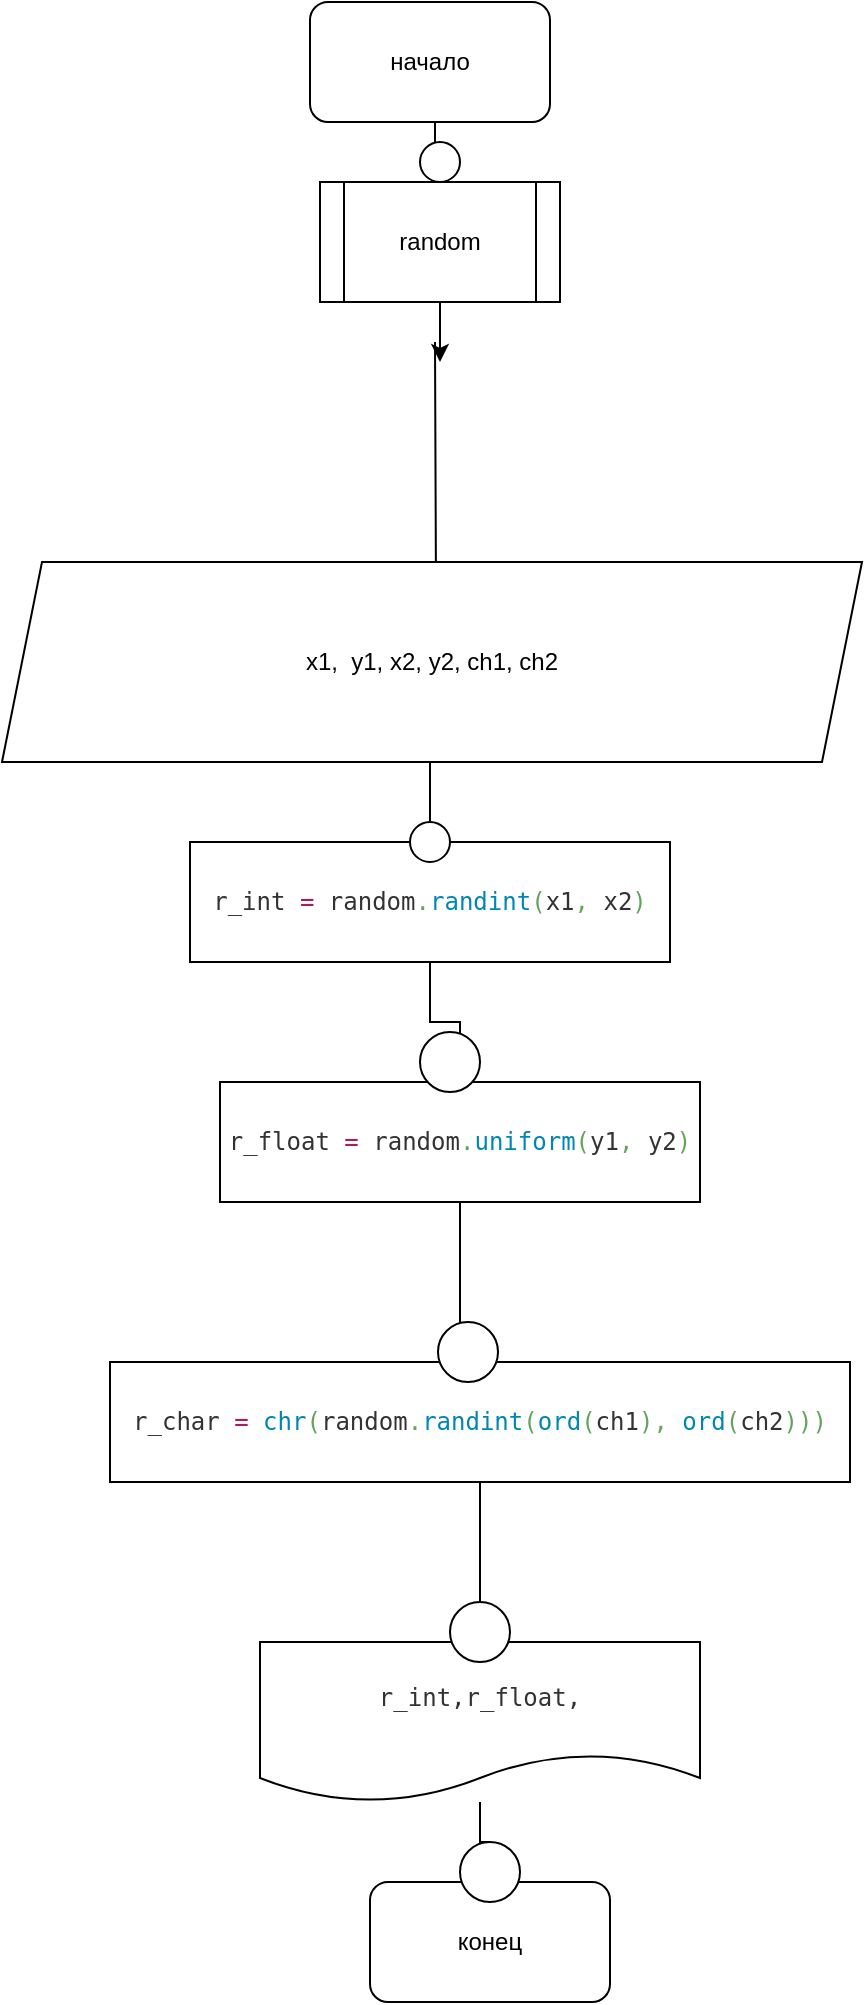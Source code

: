 <mxfile version="17.4.2" type="device"><diagram id="_6ty7ais7s_YJlyO94UW" name="Page-1"><mxGraphModel dx="868" dy="393" grid="1" gridSize="10" guides="1" tooltips="1" connect="1" arrows="1" fold="1" page="1" pageScale="1" pageWidth="827" pageHeight="1169" math="0" shadow="0"><root><mxCell id="0"/><mxCell id="1" parent="0"/><mxCell id="rN6mDpCtCXggrvxoOlsf-1" value="&lt;font style=&quot;vertical-align: inherit&quot;&gt;&lt;font style=&quot;vertical-align: inherit&quot;&gt;начало&lt;/font&gt;&lt;/font&gt;" style="rounded=1;whiteSpace=wrap;html=1;" vertex="1" parent="1"><mxGeometry x="320" y="40" width="120" height="60" as="geometry"/></mxCell><mxCell id="rN6mDpCtCXggrvxoOlsf-14" style="edgeStyle=orthogonalEdgeStyle;rounded=0;orthogonalLoop=1;jettySize=auto;html=1;entryX=0.5;entryY=0;entryDx=0;entryDy=0;" edge="1" parent="1" target="rN6mDpCtCXggrvxoOlsf-13"><mxGeometry relative="1" as="geometry"><mxPoint x="382.5" y="210" as="sourcePoint"/></mxGeometry></mxCell><mxCell id="rN6mDpCtCXggrvxoOlsf-41" style="edgeStyle=orthogonalEdgeStyle;rounded=0;orthogonalLoop=1;jettySize=auto;html=1;exitX=0.5;exitY=1;exitDx=0;exitDy=0;entryX=0.5;entryY=0;entryDx=0;entryDy=0;" edge="1" parent="1" source="rN6mDpCtCXggrvxoOlsf-13" target="rN6mDpCtCXggrvxoOlsf-15"><mxGeometry relative="1" as="geometry"/></mxCell><mxCell id="rN6mDpCtCXggrvxoOlsf-13" value="&lt;pre style=&quot;background-color: #ffffff ; color: #333333 ; font-family: &amp;#34;jetbrains mono&amp;#34; , monospace ; font-size: 9 8pt&quot;&gt;&lt;pre style=&quot;font-family: &amp;#34;jetbrains mono&amp;#34; , monospace&quot;&gt;&lt;pre style=&quot;font-family: &amp;#34;jetbrains mono&amp;#34; , monospace&quot;&gt;r_int &lt;span style=&quot;color: #a71d5d&quot;&gt;= &lt;/span&gt;random&lt;span style=&quot;color: #63a35c&quot;&gt;.&lt;/span&gt;&lt;span style=&quot;color: #0086b3&quot;&gt;randint&lt;/span&gt;&lt;span style=&quot;color: #63a35c&quot;&gt;(&lt;/span&gt;x1&lt;span style=&quot;color: #63a35c&quot;&gt;, &lt;/span&gt;x2&lt;span style=&quot;color: #63a35c&quot;&gt;)&lt;/span&gt;&lt;/pre&gt;&lt;/pre&gt;&lt;/pre&gt;" style="rounded=0;whiteSpace=wrap;html=1;" vertex="1" parent="1"><mxGeometry x="260" y="460" width="240" height="60" as="geometry"/></mxCell><mxCell id="rN6mDpCtCXggrvxoOlsf-56" style="edgeStyle=orthogonalEdgeStyle;rounded=0;orthogonalLoop=1;jettySize=auto;html=1;exitX=0.5;exitY=1;exitDx=0;exitDy=0;entryX=0.5;entryY=0;entryDx=0;entryDy=0;startArrow=none;" edge="1" parent="1" source="rN6mDpCtCXggrvxoOlsf-57" target="rN6mDpCtCXggrvxoOlsf-55"><mxGeometry relative="1" as="geometry"/></mxCell><mxCell id="rN6mDpCtCXggrvxoOlsf-15" value="&lt;pre style=&quot;background-color: #ffffff ; color: #333333 ; font-family: &amp;#34;jetbrains mono&amp;#34; , monospace ; font-size: 9 8pt&quot;&gt;&lt;pre style=&quot;font-family: &amp;#34;jetbrains mono&amp;#34; , monospace&quot;&gt;r_float &lt;span style=&quot;color: #a71d5d&quot;&gt;= &lt;/span&gt;random&lt;span style=&quot;color: #63a35c&quot;&gt;.&lt;/span&gt;&lt;span style=&quot;color: #0086b3&quot;&gt;uniform&lt;/span&gt;&lt;span style=&quot;color: #63a35c&quot;&gt;(&lt;/span&gt;y1&lt;span style=&quot;color: #63a35c&quot;&gt;, &lt;/span&gt;y2&lt;span style=&quot;color: #63a35c&quot;&gt;)&lt;/span&gt;&lt;/pre&gt;&lt;/pre&gt;" style="rounded=0;whiteSpace=wrap;html=1;" vertex="1" parent="1"><mxGeometry x="275" y="580" width="240" height="60" as="geometry"/></mxCell><mxCell id="rN6mDpCtCXggrvxoOlsf-35" value="" style="edgeStyle=orthogonalEdgeStyle;rounded=0;orthogonalLoop=1;jettySize=auto;html=1;exitX=0.5;exitY=1;exitDx=0;exitDy=0;entryX=0.5;entryY=0;entryDx=0;entryDy=0;endArrow=none;" edge="1" parent="1" source="rN6mDpCtCXggrvxoOlsf-1"><mxGeometry relative="1" as="geometry"><mxPoint x="380" y="100" as="sourcePoint"/><mxPoint x="382.5" y="130" as="targetPoint"/></mxGeometry></mxCell><mxCell id="rN6mDpCtCXggrvxoOlsf-51" value="x1,&amp;nbsp; y1, x2, y2, ch1, ch2" style="shape=parallelogram;perimeter=parallelogramPerimeter;whiteSpace=wrap;html=1;fixedSize=1;" vertex="1" parent="1"><mxGeometry x="166" y="320" width="430" height="100" as="geometry"/></mxCell><mxCell id="rN6mDpCtCXggrvxoOlsf-52" value="" style="ellipse;whiteSpace=wrap;html=1;aspect=fixed;" vertex="1" parent="1"><mxGeometry x="375" y="110" width="20" height="20" as="geometry"/></mxCell><mxCell id="rN6mDpCtCXggrvxoOlsf-53" value="" style="ellipse;whiteSpace=wrap;html=1;aspect=fixed;" vertex="1" parent="1"><mxGeometry x="370" y="450" width="20" height="20" as="geometry"/></mxCell><mxCell id="rN6mDpCtCXggrvxoOlsf-54" value="" style="ellipse;whiteSpace=wrap;html=1;aspect=fixed;" vertex="1" parent="1"><mxGeometry x="375" y="555" width="30" height="30" as="geometry"/></mxCell><mxCell id="rN6mDpCtCXggrvxoOlsf-61" value="" style="edgeStyle=orthogonalEdgeStyle;rounded=0;orthogonalLoop=1;jettySize=auto;html=1;startArrow=none;" edge="1" parent="1" source="rN6mDpCtCXggrvxoOlsf-59" target="rN6mDpCtCXggrvxoOlsf-60"><mxGeometry relative="1" as="geometry"/></mxCell><mxCell id="rN6mDpCtCXggrvxoOlsf-55" value="&lt;pre style=&quot;background-color: #ffffff ; color: #333333 ; font-family: &amp;#34;jetbrains mono&amp;#34; , monospace ; font-size: 9 8pt&quot;&gt;&lt;pre style=&quot;font-family: &amp;#34;jetbrains mono&amp;#34; , monospace&quot;&gt;r_int,r_float,&lt;/pre&gt;&lt;/pre&gt;" style="shape=document;whiteSpace=wrap;html=1;boundedLbl=1;" vertex="1" parent="1"><mxGeometry x="295" y="860" width="220" height="80" as="geometry"/></mxCell><mxCell id="rN6mDpCtCXggrvxoOlsf-60" value="конец" style="rounded=1;whiteSpace=wrap;html=1;" vertex="1" parent="1"><mxGeometry x="350" y="980" width="120" height="60" as="geometry"/></mxCell><mxCell id="rN6mDpCtCXggrvxoOlsf-66" style="edgeStyle=orthogonalEdgeStyle;rounded=0;orthogonalLoop=1;jettySize=auto;html=1;exitX=0.5;exitY=1;exitDx=0;exitDy=0;" edge="1" parent="1" source="rN6mDpCtCXggrvxoOlsf-62"><mxGeometry relative="1" as="geometry"><mxPoint x="385" y="220" as="targetPoint"/></mxGeometry></mxCell><mxCell id="rN6mDpCtCXggrvxoOlsf-62" value="random" style="shape=process;whiteSpace=wrap;html=1;backgroundOutline=1;" vertex="1" parent="1"><mxGeometry x="325" y="130" width="120" height="60" as="geometry"/></mxCell><mxCell id="rN6mDpCtCXggrvxoOlsf-59" value="" style="ellipse;whiteSpace=wrap;html=1;aspect=fixed;" vertex="1" parent="1"><mxGeometry x="395" y="960" width="30" height="30" as="geometry"/></mxCell><mxCell id="rN6mDpCtCXggrvxoOlsf-64" value="" style="edgeStyle=orthogonalEdgeStyle;rounded=0;orthogonalLoop=1;jettySize=auto;html=1;endArrow=none;" edge="1" parent="1" source="rN6mDpCtCXggrvxoOlsf-55" target="rN6mDpCtCXggrvxoOlsf-59"><mxGeometry relative="1" as="geometry"><mxPoint x="400" y="585" as="sourcePoint"/><mxPoint x="410" y="850" as="targetPoint"/></mxGeometry></mxCell><mxCell id="rN6mDpCtCXggrvxoOlsf-57" value="" style="ellipse;whiteSpace=wrap;html=1;aspect=fixed;" vertex="1" parent="1"><mxGeometry x="390" y="840" width="30" height="30" as="geometry"/></mxCell><mxCell id="rN6mDpCtCXggrvxoOlsf-65" value="" style="edgeStyle=orthogonalEdgeStyle;rounded=0;orthogonalLoop=1;jettySize=auto;html=1;exitX=0.5;exitY=1;exitDx=0;exitDy=0;entryX=0.5;entryY=0;entryDx=0;entryDy=0;endArrow=none;" edge="1" parent="1" source="rN6mDpCtCXggrvxoOlsf-15" target="rN6mDpCtCXggrvxoOlsf-57"><mxGeometry relative="1" as="geometry"><mxPoint x="380" y="460" as="sourcePoint"/><mxPoint x="410" y="720" as="targetPoint"/></mxGeometry></mxCell><mxCell id="rN6mDpCtCXggrvxoOlsf-68" value="&lt;pre style=&quot;background-color: #ffffff ; color: #333333 ; font-family: &amp;#34;jetbrains mono&amp;#34; , monospace ; font-size: 9 8pt&quot;&gt;r_char &lt;span style=&quot;color: #a71d5d&quot;&gt;= &lt;/span&gt;&lt;span style=&quot;color: #0086b3&quot;&gt;chr&lt;/span&gt;&lt;span style=&quot;color: #63a35c&quot;&gt;(&lt;/span&gt;random&lt;span style=&quot;color: #63a35c&quot;&gt;.&lt;/span&gt;&lt;span style=&quot;color: #0086b3&quot;&gt;randint&lt;/span&gt;&lt;span style=&quot;color: #63a35c&quot;&gt;(&lt;/span&gt;&lt;span style=&quot;color: #0086b3&quot;&gt;ord&lt;/span&gt;&lt;span style=&quot;color: #63a35c&quot;&gt;(&lt;/span&gt;ch1&lt;span style=&quot;color: #63a35c&quot;&gt;), &lt;/span&gt;&lt;span style=&quot;color: #0086b3&quot;&gt;ord&lt;/span&gt;&lt;span style=&quot;color: #63a35c&quot;&gt;(&lt;/span&gt;ch2&lt;span style=&quot;color: #63a35c&quot;&gt;)))&lt;/span&gt;&lt;/pre&gt;" style="rounded=0;whiteSpace=wrap;html=1;" vertex="1" parent="1"><mxGeometry x="220" y="720" width="370" height="60" as="geometry"/></mxCell><mxCell id="rN6mDpCtCXggrvxoOlsf-69" value="" style="ellipse;whiteSpace=wrap;html=1;aspect=fixed;" vertex="1" parent="1"><mxGeometry x="384" y="700" width="30" height="30" as="geometry"/></mxCell></root></mxGraphModel></diagram></mxfile>